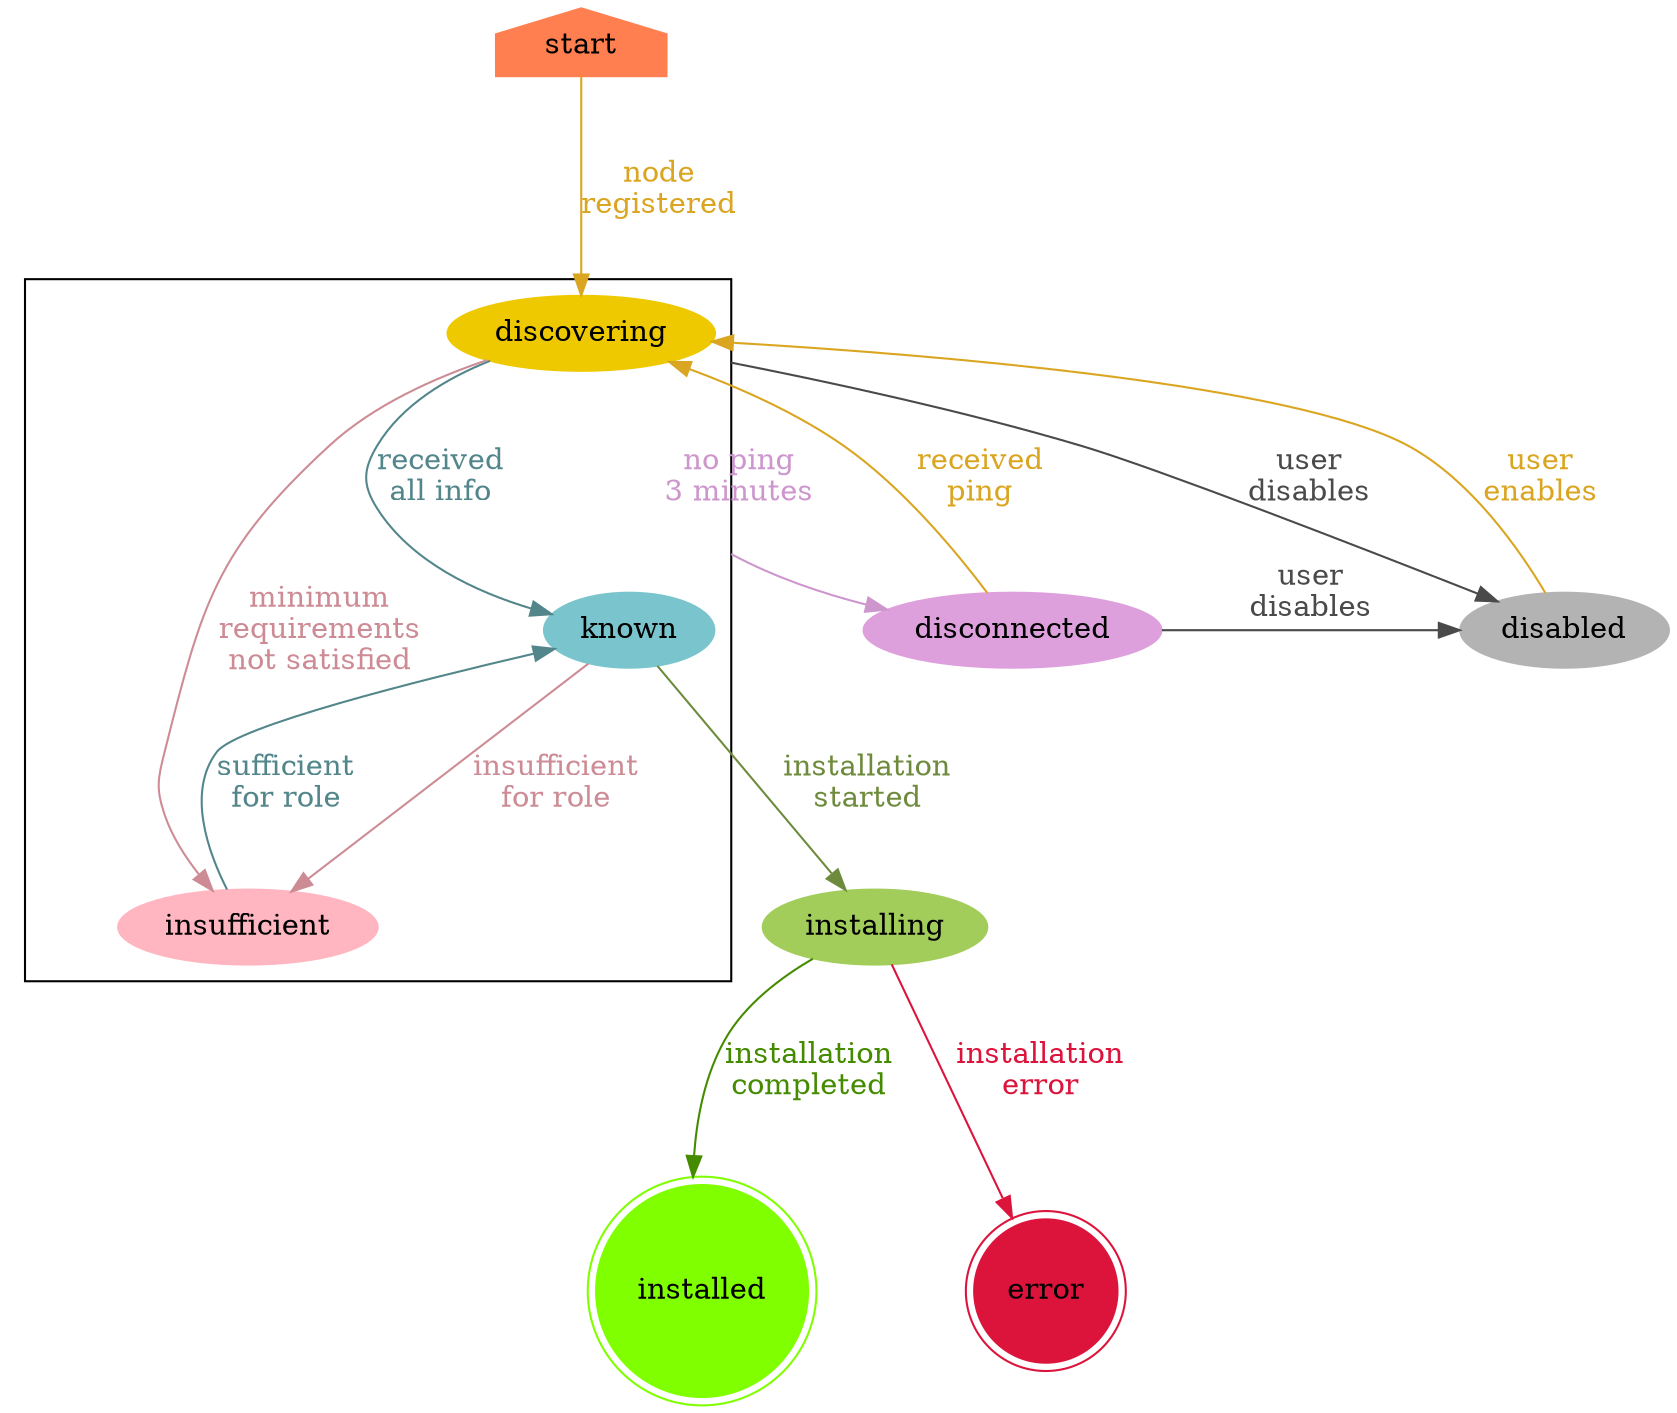 digraph NodeStateMachine {
    graph [nodesep = "1.0", ranksep = "1.0"];
    node [style = filled];
    compound = true;
    newrank = false;

    start [shape = house, color = coral];
    subgraph cluster_level1 {
        discovering [color = gold2];
        known [color = cadetblue3];
        insufficient [color = lightpink];
    }
    disconnected [color = plum];
    disabled [color = grey70];
    installing [color = darkolivegreen3];
    installed [shape = doublecircle, color = chartreuse];
    error [shape = doublecircle, color = crimson];

    start -> discovering [label = "node\nregistered", color=goldenrod, fontcolor=goldenrod];

    discovering -> disconnected [label = "no ping\n3 minutes", color=plum3, fontcolor=plum3, ltail = cluster_level1];
    discovering -> known [label = "received\nall info", color=cadetblue4, fontcolor=cadetblue4];
    discovering -> insufficient [label = "minimum\nrequirements\nnot satisfied", color=lightpink3, fontcolor=lightpink3];
    discovering -> disabled [label = "user\ndisables", color=grey29, fontcolor=grey29, ltail = cluster_level1];

    //known -> disconnected [label = "no ping\n3 minutes", color=plum3, fontcolor=plum3];
    known -> installing [label = "installation\nstarted", color=darkolivegreen4, fontcolor=darkolivegreen4];
    //known -> disabled [label = "user\ndisables", color=grey29, fontcolor=grey29];
    known -> insufficient [label = "insufficient\nfor role", color=lightpink3, fontcolor=lightpink3];

    disconnected -> discovering [label = "received\nping", color=goldenrod, fontcolor=goldenrod];
    disconnected -> disabled [label = "user\ndisables", color=grey29, fontcolor=grey29];

    disabled -> discovering [label = "user\nenables", color=goldenrod, fontcolor=goldenrod];

    //insufficient -> disabled [label = "user\ndisables", color=grey29, fontcolor=grey29];
    insufficient -> known [label = "sufficient\nfor role", color=cadetblue4, fontcolor=cadetblue4];

    installing -> installed [label = "installation\ncompleted", color=chartreuse4, fontcolor=chartreuse4];
    installing -> error [label = "installation\nerror", color=crimson, fontcolor=crimson];

    {rank=max; installed}
    {rank=same; known; disconnected; disabled}
}
